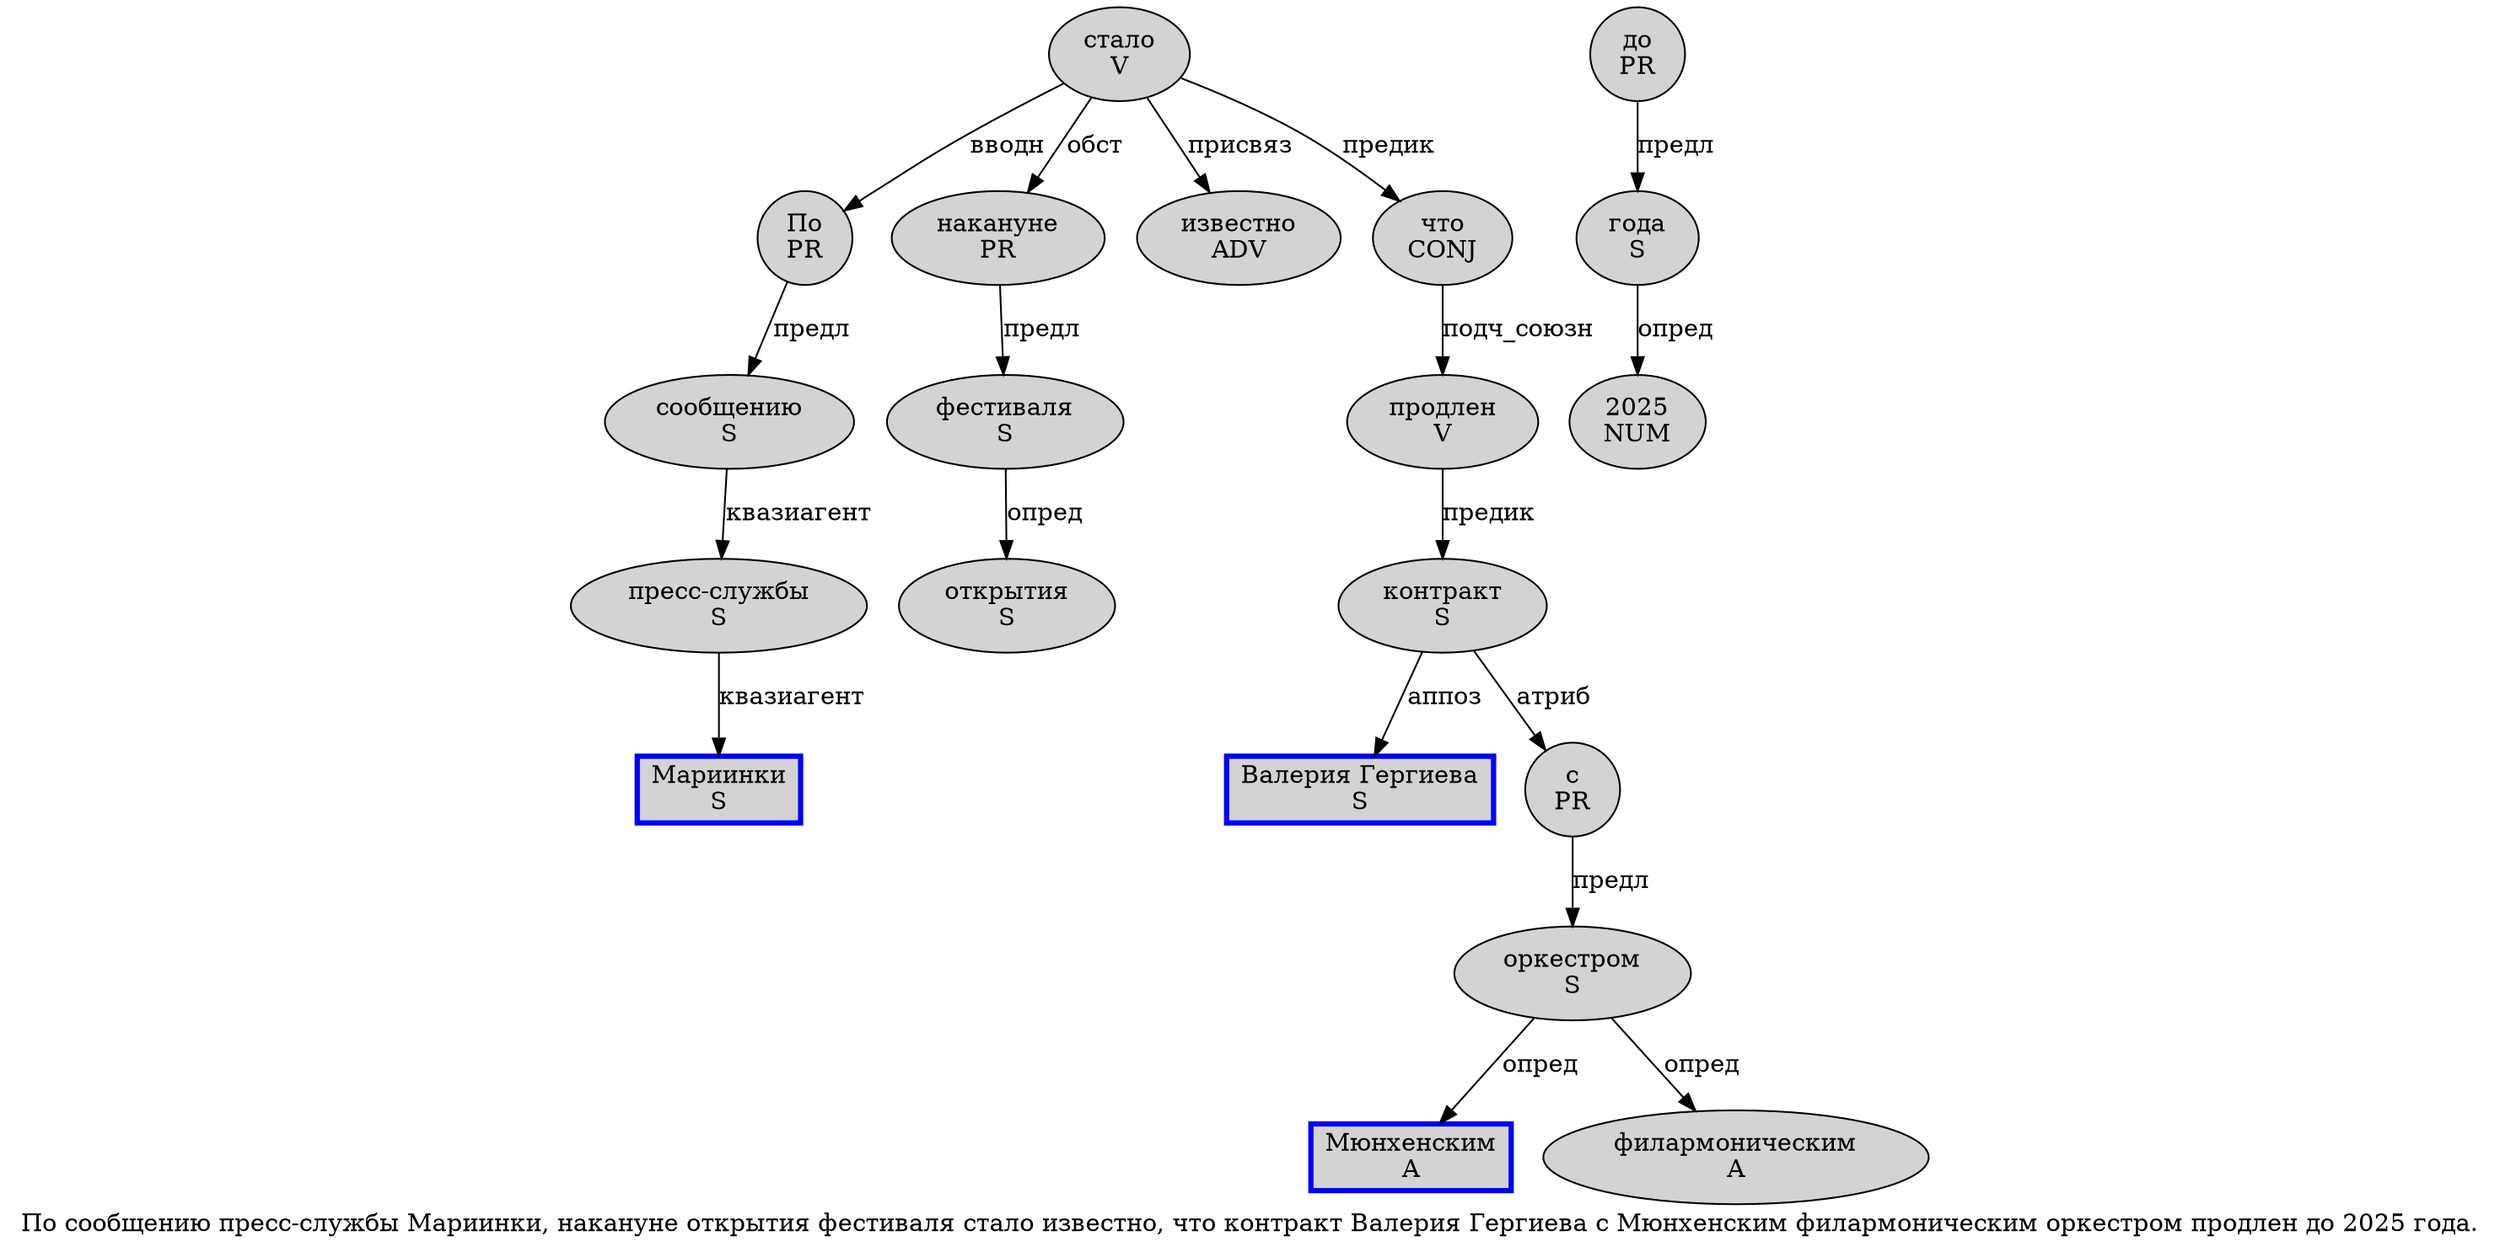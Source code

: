 digraph SENTENCE_997 {
	graph [label="По сообщению пресс-службы Мариинки, накануне открытия фестиваля стало известно, что контракт Валерия Гергиева с Мюнхенским филармоническим оркестром продлен до 2025 года."]
	node [style=filled]
		0 [label="По
PR" color="" fillcolor=lightgray penwidth=1 shape=ellipse]
		1 [label="сообщению
S" color="" fillcolor=lightgray penwidth=1 shape=ellipse]
		2 [label="пресс-службы
S" color="" fillcolor=lightgray penwidth=1 shape=ellipse]
		3 [label="Мариинки
S" color=blue fillcolor=lightgray penwidth=3 shape=box]
		5 [label="накануне
PR" color="" fillcolor=lightgray penwidth=1 shape=ellipse]
		6 [label="открытия
S" color="" fillcolor=lightgray penwidth=1 shape=ellipse]
		7 [label="фестиваля
S" color="" fillcolor=lightgray penwidth=1 shape=ellipse]
		8 [label="стало
V" color="" fillcolor=lightgray penwidth=1 shape=ellipse]
		9 [label="известно
ADV" color="" fillcolor=lightgray penwidth=1 shape=ellipse]
		11 [label="что
CONJ" color="" fillcolor=lightgray penwidth=1 shape=ellipse]
		12 [label="контракт
S" color="" fillcolor=lightgray penwidth=1 shape=ellipse]
		13 [label="Валерия Гергиева
S" color=blue fillcolor=lightgray penwidth=3 shape=box]
		14 [label="с
PR" color="" fillcolor=lightgray penwidth=1 shape=ellipse]
		15 [label="Мюнхенским
A" color=blue fillcolor=lightgray penwidth=3 shape=box]
		16 [label="филармоническим
A" color="" fillcolor=lightgray penwidth=1 shape=ellipse]
		17 [label="оркестром
S" color="" fillcolor=lightgray penwidth=1 shape=ellipse]
		18 [label="продлен
V" color="" fillcolor=lightgray penwidth=1 shape=ellipse]
		19 [label="до
PR" color="" fillcolor=lightgray penwidth=1 shape=ellipse]
		20 [label="2025
NUM" color="" fillcolor=lightgray penwidth=1 shape=ellipse]
		21 [label="года
S" color="" fillcolor=lightgray penwidth=1 shape=ellipse]
			2 -> 3 [label="квазиагент"]
			8 -> 0 [label="вводн"]
			8 -> 5 [label="обст"]
			8 -> 9 [label="присвяз"]
			8 -> 11 [label="предик"]
			11 -> 18 [label="подч_союзн"]
			5 -> 7 [label="предл"]
			1 -> 2 [label="квазиагент"]
			12 -> 13 [label="аппоз"]
			12 -> 14 [label="атриб"]
			21 -> 20 [label="опред"]
			14 -> 17 [label="предл"]
			17 -> 15 [label="опред"]
			17 -> 16 [label="опред"]
			18 -> 12 [label="предик"]
			0 -> 1 [label="предл"]
			19 -> 21 [label="предл"]
			7 -> 6 [label="опред"]
}